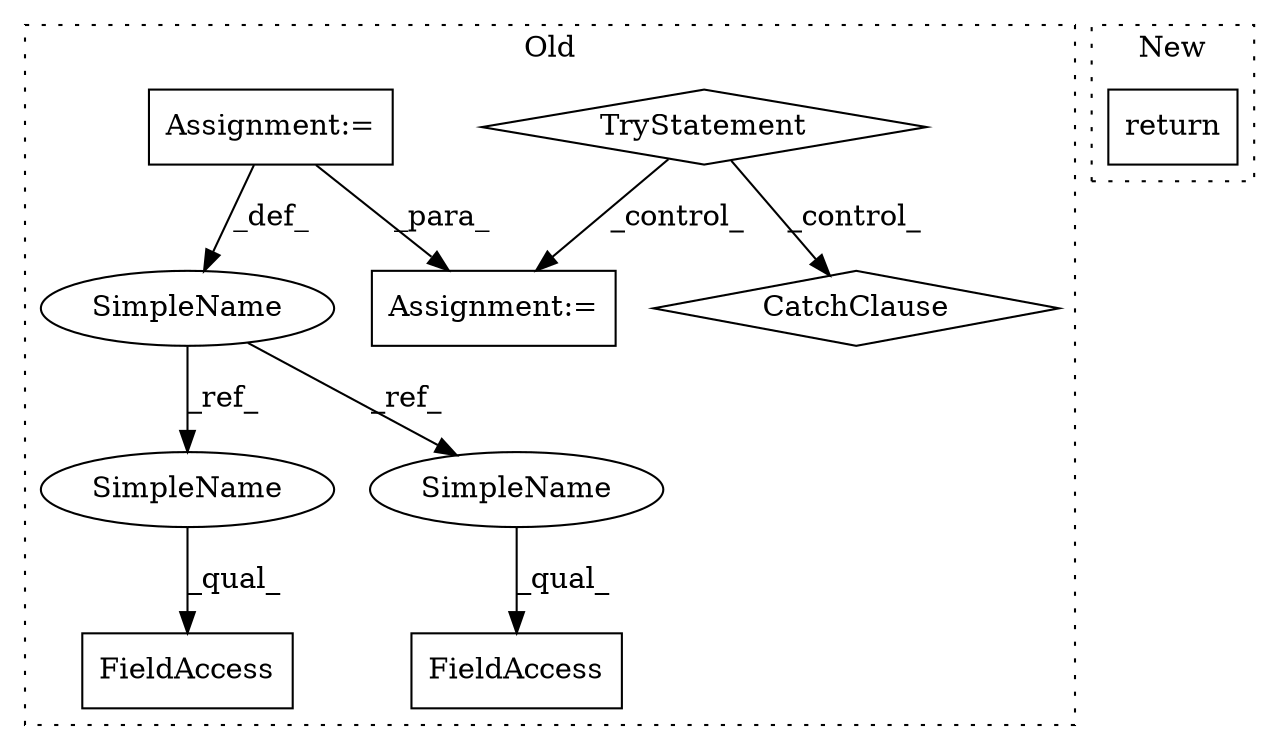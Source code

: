 digraph G {
subgraph cluster0 {
1 [label="TryStatement" a="54" s="3202" l="4" shape="diamond"];
3 [label="CatchClause" a="12" s="3315,3349" l="13,2" shape="diamond"];
4 [label="Assignment:=" a="7" s="3235" l="1" shape="box"];
5 [label="Assignment:=" a="7" s="2953" l="26" shape="box"];
6 [label="FieldAccess" a="22" s="3114" l="16" shape="box"];
7 [label="FieldAccess" a="22" s="3144" l="20" shape="box"];
8 [label="SimpleName" a="42" s="2987" l="11" shape="ellipse"];
9 [label="SimpleName" a="42" s="3114" l="11" shape="ellipse"];
10 [label="SimpleName" a="42" s="3144" l="11" shape="ellipse"];
label = "Old";
style="dotted";
}
subgraph cluster1 {
2 [label="return" a="41" s="5952" l="7" shape="box"];
label = "New";
style="dotted";
}
1 -> 3 [label="_control_"];
1 -> 4 [label="_control_"];
5 -> 4 [label="_para_"];
5 -> 8 [label="_def_"];
8 -> 9 [label="_ref_"];
8 -> 10 [label="_ref_"];
9 -> 6 [label="_qual_"];
10 -> 7 [label="_qual_"];
}